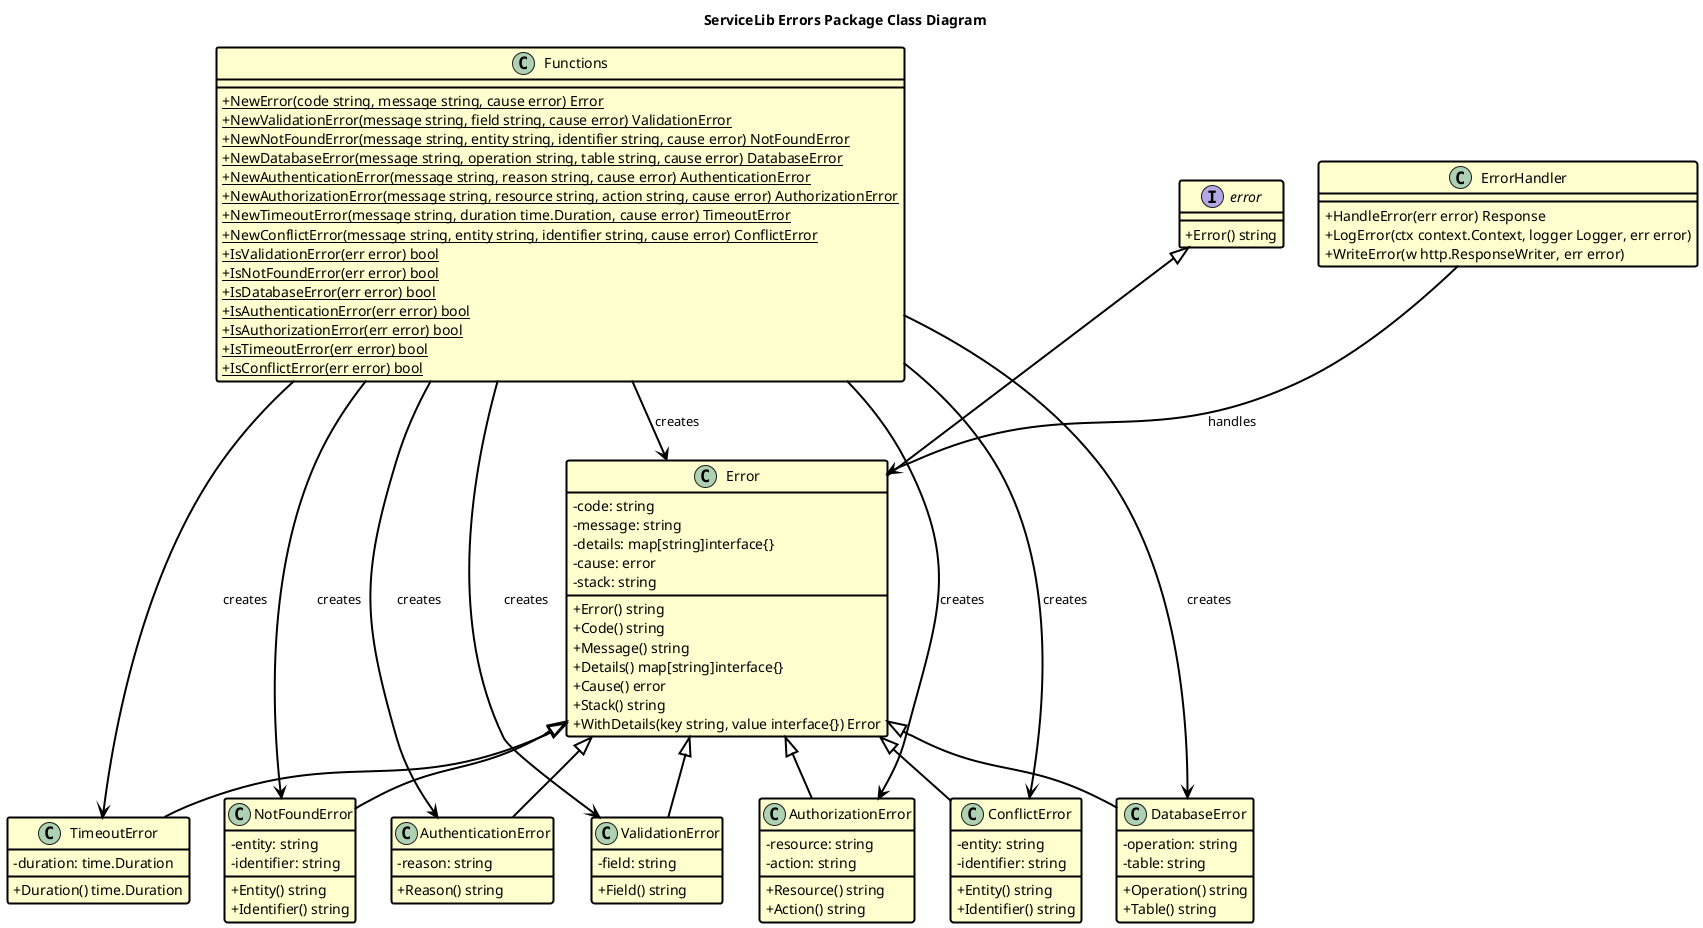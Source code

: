 @startuml Errors Package Class Diagram

' Define the styles
skinparam classAttributeIconSize 0
skinparam classBorderThickness 2
skinparam classBorderColor black
skinparam classBackgroundColor #FEFECE
skinparam classArrowColor black
skinparam classArrowThickness 2

title ServiceLib Errors Package Class Diagram

' Define the interfaces and classes
interface "error" as GoError {
  +Error() string
}

class "Error" as BaseError {
  -code: string
  -message: string
  -details: map[string]interface{}
  -cause: error
  -stack: string
  +Error() string
  +Code() string
  +Message() string
  +Details() map[string]interface{}
  +Cause() error
  +Stack() string
  +WithDetails(key string, value interface{}) Error
}

class "ValidationError" as ValidationError {
  -field: string
  +Field() string
}

class "NotFoundError" as NotFoundError {
  -entity: string
  -identifier: string
  +Entity() string
  +Identifier() string
}

class "DatabaseError" as DatabaseError {
  -operation: string
  -table: string
  +Operation() string
  +Table() string
}

class "AuthenticationError" as AuthenticationError {
  -reason: string
  +Reason() string
}

class "AuthorizationError" as AuthorizationError {
  -resource: string
  -action: string
  +Resource() string
  +Action() string
}

class "TimeoutError" as TimeoutError {
  -duration: time.Duration
  +Duration() time.Duration
}

class "ConflictError" as ConflictError {
  -entity: string
  -identifier: string
  +Entity() string
  +Identifier() string
}

class "ErrorHandler" as ErrorHandler {
  +HandleError(err error) Response
  +LogError(ctx context.Context, logger Logger, err error)
  +WriteError(w http.ResponseWriter, err error)
}

' Define the relationships
GoError <|-- BaseError
BaseError <|-- ValidationError
BaseError <|-- NotFoundError
BaseError <|-- DatabaseError
BaseError <|-- AuthenticationError
BaseError <|-- AuthorizationError
BaseError <|-- TimeoutError
BaseError <|-- ConflictError

ErrorHandler --> BaseError : handles

' Define the functions
class "Functions" as Functions {
  +{static} NewError(code string, message string, cause error) Error
  +{static} NewValidationError(message string, field string, cause error) ValidationError
  +{static} NewNotFoundError(message string, entity string, identifier string, cause error) NotFoundError
  +{static} NewDatabaseError(message string, operation string, table string, cause error) DatabaseError
  +{static} NewAuthenticationError(message string, reason string, cause error) AuthenticationError
  +{static} NewAuthorizationError(message string, resource string, action string, cause error) AuthorizationError
  +{static} NewTimeoutError(message string, duration time.Duration, cause error) TimeoutError
  +{static} NewConflictError(message string, entity string, identifier string, cause error) ConflictError
  +{static} IsValidationError(err error) bool
  +{static} IsNotFoundError(err error) bool
  +{static} IsDatabaseError(err error) bool
  +{static} IsAuthenticationError(err error) bool
  +{static} IsAuthorizationError(err error) bool
  +{static} IsTimeoutError(err error) bool
  +{static} IsConflictError(err error) bool
}

Functions --> BaseError : creates
Functions --> ValidationError : creates
Functions --> NotFoundError : creates
Functions --> DatabaseError : creates
Functions --> AuthenticationError : creates
Functions --> AuthorizationError : creates
Functions --> TimeoutError : creates
Functions --> ConflictError : creates

@enduml